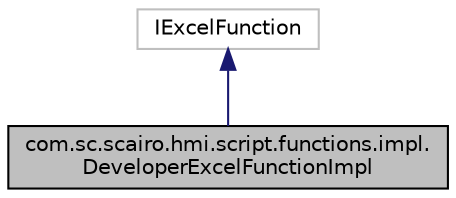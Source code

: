 digraph "com.sc.scairo.hmi.script.functions.impl.DeveloperExcelFunctionImpl"
{
 // LATEX_PDF_SIZE
  edge [fontname="Helvetica",fontsize="10",labelfontname="Helvetica",labelfontsize="10"];
  node [fontname="Helvetica",fontsize="10",shape=record];
  Node1 [label="com.sc.scairo.hmi.script.functions.impl.\lDeveloperExcelFunctionImpl",height=0.2,width=0.4,color="black", fillcolor="grey75", style="filled", fontcolor="black",tooltip=" "];
  Node2 -> Node1 [dir="back",color="midnightblue",fontsize="10",style="solid",fontname="Helvetica"];
  Node2 [label="IExcelFunction",height=0.2,width=0.4,color="grey75", fillcolor="white", style="filled",tooltip=" "];
}
